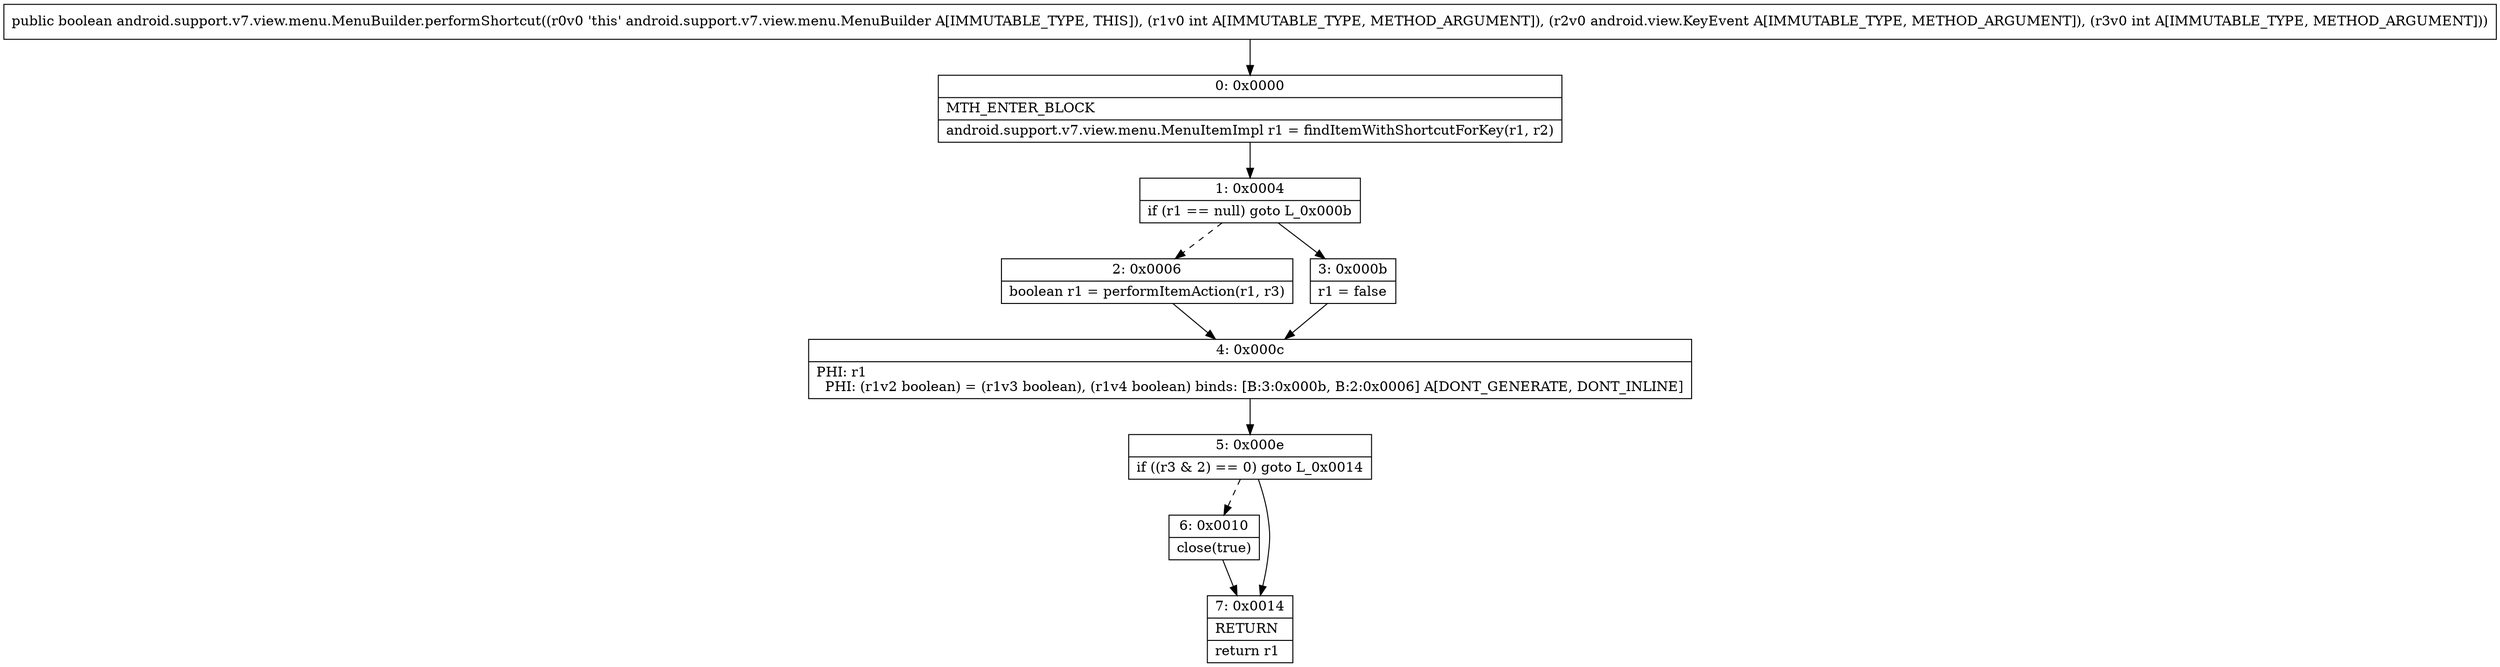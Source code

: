 digraph "CFG forandroid.support.v7.view.menu.MenuBuilder.performShortcut(ILandroid\/view\/KeyEvent;I)Z" {
Node_0 [shape=record,label="{0\:\ 0x0000|MTH_ENTER_BLOCK\l|android.support.v7.view.menu.MenuItemImpl r1 = findItemWithShortcutForKey(r1, r2)\l}"];
Node_1 [shape=record,label="{1\:\ 0x0004|if (r1 == null) goto L_0x000b\l}"];
Node_2 [shape=record,label="{2\:\ 0x0006|boolean r1 = performItemAction(r1, r3)\l}"];
Node_3 [shape=record,label="{3\:\ 0x000b|r1 = false\l}"];
Node_4 [shape=record,label="{4\:\ 0x000c|PHI: r1 \l  PHI: (r1v2 boolean) = (r1v3 boolean), (r1v4 boolean) binds: [B:3:0x000b, B:2:0x0006] A[DONT_GENERATE, DONT_INLINE]\l}"];
Node_5 [shape=record,label="{5\:\ 0x000e|if ((r3 & 2) == 0) goto L_0x0014\l}"];
Node_6 [shape=record,label="{6\:\ 0x0010|close(true)\l}"];
Node_7 [shape=record,label="{7\:\ 0x0014|RETURN\l|return r1\l}"];
MethodNode[shape=record,label="{public boolean android.support.v7.view.menu.MenuBuilder.performShortcut((r0v0 'this' android.support.v7.view.menu.MenuBuilder A[IMMUTABLE_TYPE, THIS]), (r1v0 int A[IMMUTABLE_TYPE, METHOD_ARGUMENT]), (r2v0 android.view.KeyEvent A[IMMUTABLE_TYPE, METHOD_ARGUMENT]), (r3v0 int A[IMMUTABLE_TYPE, METHOD_ARGUMENT])) }"];
MethodNode -> Node_0;
Node_0 -> Node_1;
Node_1 -> Node_2[style=dashed];
Node_1 -> Node_3;
Node_2 -> Node_4;
Node_3 -> Node_4;
Node_4 -> Node_5;
Node_5 -> Node_6[style=dashed];
Node_5 -> Node_7;
Node_6 -> Node_7;
}

